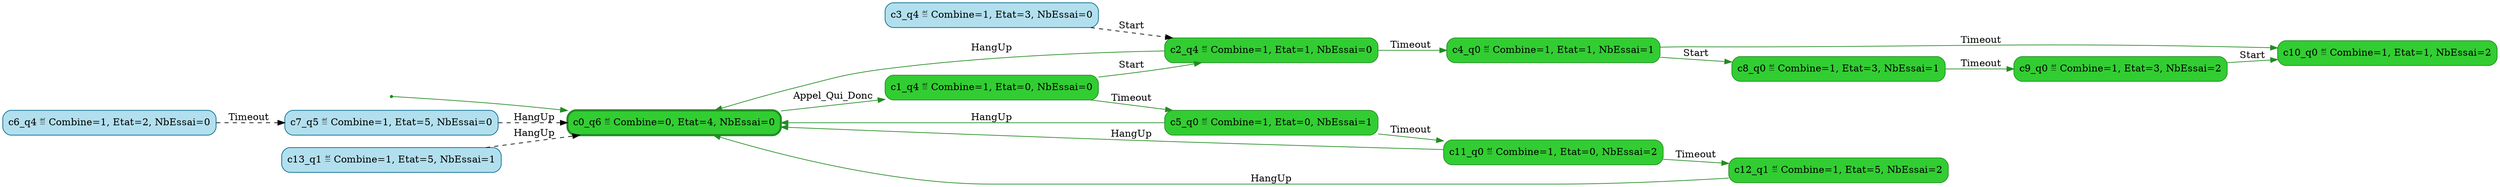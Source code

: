 digraph g {

	rankdir="LR"

	__invisible__[shape="point", color="forestgreen"]
	c0_q6[label="c0_q6 ≝ Combine=0, Etat=4, NbEssai=0", shape="box", style="rounded, filled", color="forestgreen", fillcolor="limegreen", penwidth=3] // Initial
	c1_q4[label="c1_q4 ≝ Combine=1, Etat=0, NbEssai=0", shape="box", style="rounded, filled", color="forestgreen", fillcolor="limegreen"]
	c2_q4[label="c2_q4 ≝ Combine=1, Etat=1, NbEssai=0", shape="box", style="rounded, filled", color="forestgreen", fillcolor="limegreen"]
	c4_q0[label="c4_q0 ≝ Combine=1, Etat=1, NbEssai=1", shape="box", style="rounded, filled", color="forestgreen", fillcolor="limegreen"]
	c8_q0[label="c8_q0 ≝ Combine=1, Etat=3, NbEssai=1", shape="box", style="rounded, filled", color="forestgreen", fillcolor="limegreen"]
	c9_q0[label="c9_q0 ≝ Combine=1, Etat=3, NbEssai=2", shape="box", style="rounded, filled", color="forestgreen", fillcolor="limegreen"]
	c10_q0[label="c10_q0 ≝ Combine=1, Etat=1, NbEssai=2", shape="box", style="rounded, filled", color="forestgreen", fillcolor="limegreen"]
	c5_q0[label="c5_q0 ≝ Combine=1, Etat=0, NbEssai=1", shape="box", style="rounded, filled", color="forestgreen", fillcolor="limegreen"]
	c11_q0[label="c11_q0 ≝ Combine=1, Etat=0, NbEssai=2", shape="box", style="rounded, filled", color="forestgreen", fillcolor="limegreen"]
	c12_q1[label="c12_q1 ≝ Combine=1, Etat=5, NbEssai=2", shape="box", style="rounded, filled", color="forestgreen", fillcolor="limegreen"]
	c3_q4[label="c3_q4 ≝ Combine=1, Etat=3, NbEssai=0", shape="box", style="rounded, filled", color="deepskyblue4", fillcolor="lightblue2"]
	c6_q4[label="c6_q4 ≝ Combine=1, Etat=2, NbEssai=0", shape="box", style="rounded, filled", color="deepskyblue4", fillcolor="lightblue2"]
	c7_q5[label="c7_q5 ≝ Combine=1, Etat=5, NbEssai=0", shape="box", style="rounded, filled", color="deepskyblue4", fillcolor="lightblue2"]
	c13_q1[label="c13_q1 ≝ Combine=1, Etat=5, NbEssai=1", shape="box", style="rounded, filled", color="deepskyblue4", fillcolor="lightblue2"]

	__invisible__ -> c0_q6[color="forestgreen"]
	c0_q6 -> c1_q4[label="Appel_Qui_Donc", color="forestgreen"]
	c1_q4 -> c2_q4[label="Start", color="forestgreen"]
	c2_q4 -> c4_q0[label="Timeout", color="forestgreen"]
	c4_q0 -> c8_q0[label="Start", color="forestgreen"]
	c8_q0 -> c9_q0[label="Timeout", color="forestgreen"]
	c9_q0 -> c10_q0[label="Start", color="forestgreen"]
	c4_q0 -> c10_q0[label="Timeout", color="forestgreen"]
	c2_q4 -> c0_q6[label="HangUp", color="forestgreen"]
	c1_q4 -> c5_q0[label="Timeout", color="forestgreen"]
	c5_q0 -> c11_q0[label="Timeout", color="forestgreen"]
	c11_q0 -> c12_q1[label="Timeout", color="forestgreen"]
	c12_q1 -> c0_q6[label="HangUp", color="forestgreen"]
	c11_q0 -> c0_q6[label="HangUp", color="forestgreen"]
	c5_q0 -> c0_q6[label="HangUp", color="forestgreen"]
	c3_q4 -> c2_q4[label="Start", color="black", style="dashed"]
	c6_q4 -> c7_q5[label="Timeout", color="black", style="dashed"]
	c7_q5 -> c0_q6[label="HangUp", color="black", style="dashed"]
	c13_q1 -> c0_q6[label="HangUp", color="black", style="dashed"]

}

